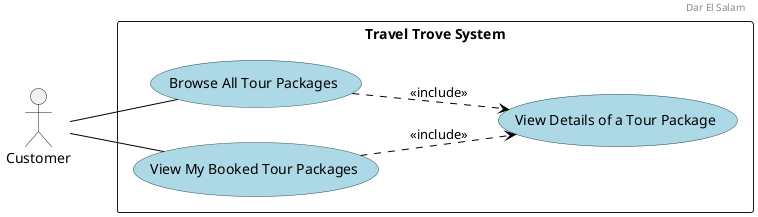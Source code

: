@startuml
scale 1
left to right direction

header
Dar El Salam
endheader

' Custom skin parameters for use cases
skinparam usecase {
    BackgroundColor lightblue
    BorderColor DarkSlateGray
    ArrowColor Black
}

actor "Customer" as Customer

rectangle "Travel Trove System" {

    usecase "Browse All Tour Packages"
    usecase "View Details of a Tour Package"
    usecase "View My Booked Tour Packages"

}

Customer -- "Browse All Tour Packages"
Customer -- "View My Booked Tour Packages"

"Browse All Tour Packages" ..> "View Details of a Tour Package" : <<include>>
"View My Booked Tour Packages" ..> "View Details of a Tour Package" : <<include>>

@enduml
